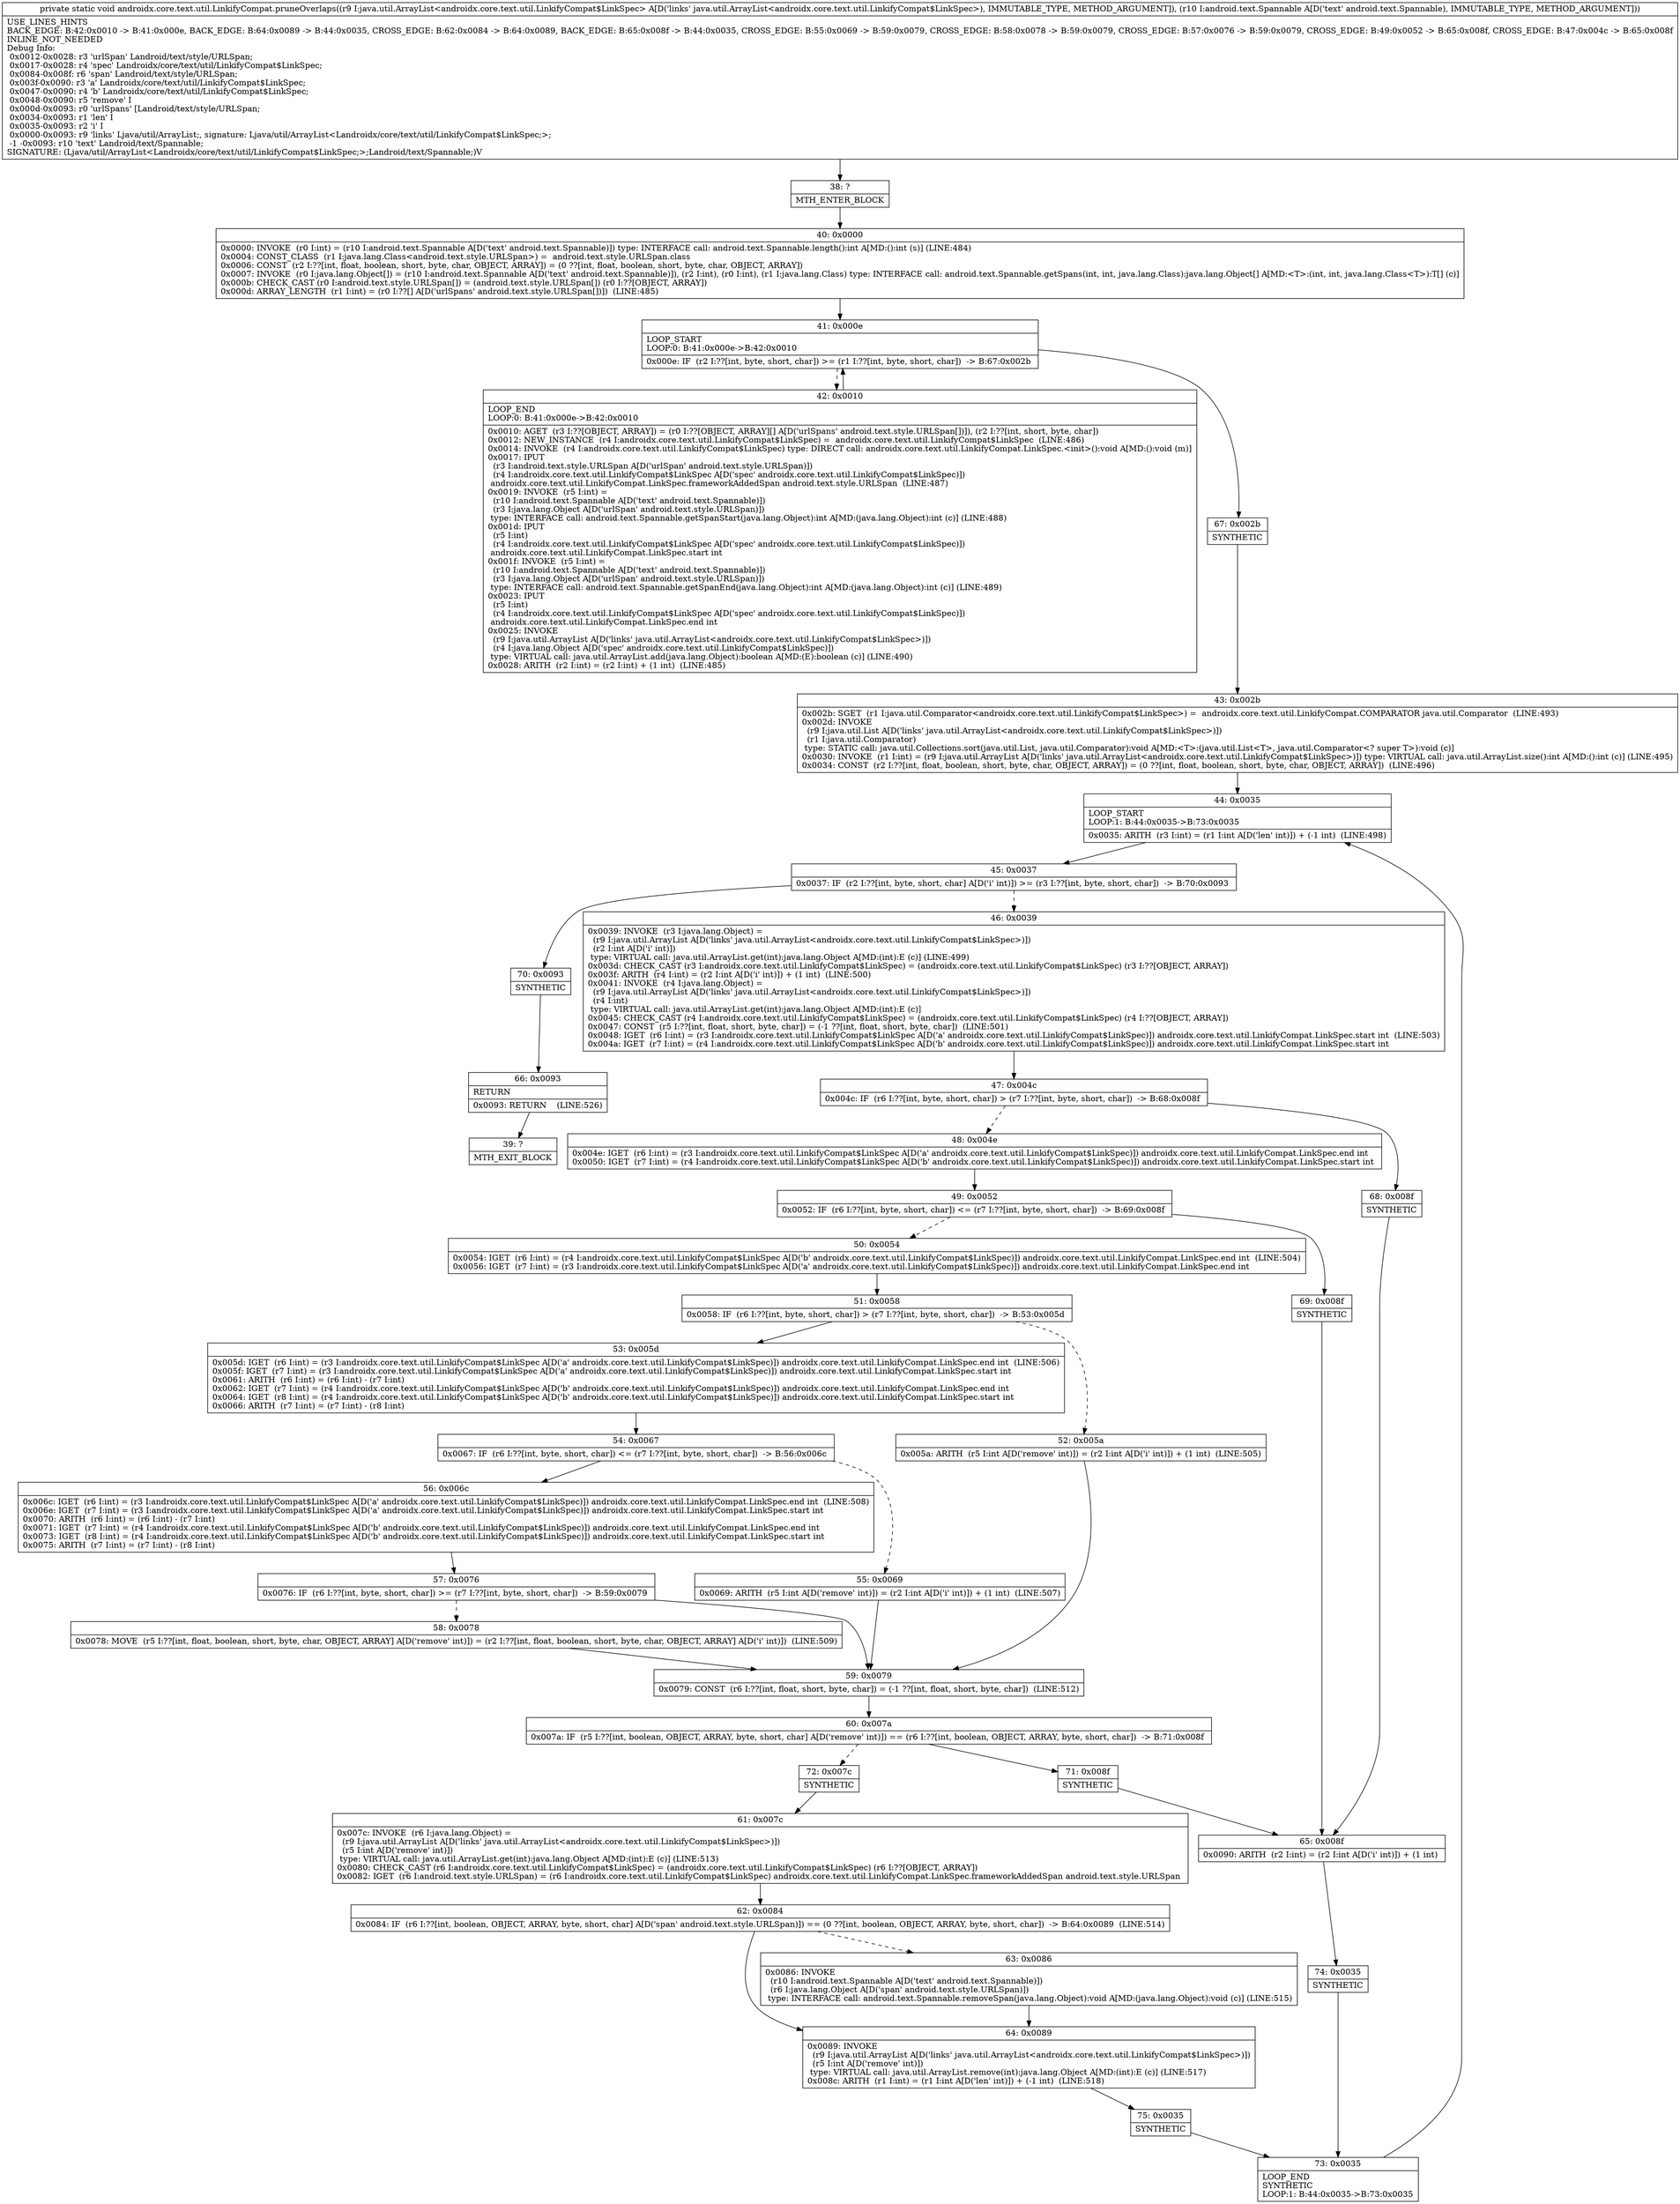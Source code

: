 digraph "CFG forandroidx.core.text.util.LinkifyCompat.pruneOverlaps(Ljava\/util\/ArrayList;Landroid\/text\/Spannable;)V" {
Node_38 [shape=record,label="{38\:\ ?|MTH_ENTER_BLOCK\l}"];
Node_40 [shape=record,label="{40\:\ 0x0000|0x0000: INVOKE  (r0 I:int) = (r10 I:android.text.Spannable A[D('text' android.text.Spannable)]) type: INTERFACE call: android.text.Spannable.length():int A[MD:():int (s)] (LINE:484)\l0x0004: CONST_CLASS  (r1 I:java.lang.Class\<android.text.style.URLSpan\>) =  android.text.style.URLSpan.class \l0x0006: CONST  (r2 I:??[int, float, boolean, short, byte, char, OBJECT, ARRAY]) = (0 ??[int, float, boolean, short, byte, char, OBJECT, ARRAY]) \l0x0007: INVOKE  (r0 I:java.lang.Object[]) = (r10 I:android.text.Spannable A[D('text' android.text.Spannable)]), (r2 I:int), (r0 I:int), (r1 I:java.lang.Class) type: INTERFACE call: android.text.Spannable.getSpans(int, int, java.lang.Class):java.lang.Object[] A[MD:\<T\>:(int, int, java.lang.Class\<T\>):T[] (c)]\l0x000b: CHECK_CAST (r0 I:android.text.style.URLSpan[]) = (android.text.style.URLSpan[]) (r0 I:??[OBJECT, ARRAY]) \l0x000d: ARRAY_LENGTH  (r1 I:int) = (r0 I:??[] A[D('urlSpans' android.text.style.URLSpan[])])  (LINE:485)\l}"];
Node_41 [shape=record,label="{41\:\ 0x000e|LOOP_START\lLOOP:0: B:41:0x000e\-\>B:42:0x0010\l|0x000e: IF  (r2 I:??[int, byte, short, char]) \>= (r1 I:??[int, byte, short, char])  \-\> B:67:0x002b \l}"];
Node_42 [shape=record,label="{42\:\ 0x0010|LOOP_END\lLOOP:0: B:41:0x000e\-\>B:42:0x0010\l|0x0010: AGET  (r3 I:??[OBJECT, ARRAY]) = (r0 I:??[OBJECT, ARRAY][] A[D('urlSpans' android.text.style.URLSpan[])]), (r2 I:??[int, short, byte, char]) \l0x0012: NEW_INSTANCE  (r4 I:androidx.core.text.util.LinkifyCompat$LinkSpec) =  androidx.core.text.util.LinkifyCompat$LinkSpec  (LINE:486)\l0x0014: INVOKE  (r4 I:androidx.core.text.util.LinkifyCompat$LinkSpec) type: DIRECT call: androidx.core.text.util.LinkifyCompat.LinkSpec.\<init\>():void A[MD:():void (m)]\l0x0017: IPUT  \l  (r3 I:android.text.style.URLSpan A[D('urlSpan' android.text.style.URLSpan)])\l  (r4 I:androidx.core.text.util.LinkifyCompat$LinkSpec A[D('spec' androidx.core.text.util.LinkifyCompat$LinkSpec)])\l androidx.core.text.util.LinkifyCompat.LinkSpec.frameworkAddedSpan android.text.style.URLSpan  (LINE:487)\l0x0019: INVOKE  (r5 I:int) = \l  (r10 I:android.text.Spannable A[D('text' android.text.Spannable)])\l  (r3 I:java.lang.Object A[D('urlSpan' android.text.style.URLSpan)])\l type: INTERFACE call: android.text.Spannable.getSpanStart(java.lang.Object):int A[MD:(java.lang.Object):int (c)] (LINE:488)\l0x001d: IPUT  \l  (r5 I:int)\l  (r4 I:androidx.core.text.util.LinkifyCompat$LinkSpec A[D('spec' androidx.core.text.util.LinkifyCompat$LinkSpec)])\l androidx.core.text.util.LinkifyCompat.LinkSpec.start int \l0x001f: INVOKE  (r5 I:int) = \l  (r10 I:android.text.Spannable A[D('text' android.text.Spannable)])\l  (r3 I:java.lang.Object A[D('urlSpan' android.text.style.URLSpan)])\l type: INTERFACE call: android.text.Spannable.getSpanEnd(java.lang.Object):int A[MD:(java.lang.Object):int (c)] (LINE:489)\l0x0023: IPUT  \l  (r5 I:int)\l  (r4 I:androidx.core.text.util.LinkifyCompat$LinkSpec A[D('spec' androidx.core.text.util.LinkifyCompat$LinkSpec)])\l androidx.core.text.util.LinkifyCompat.LinkSpec.end int \l0x0025: INVOKE  \l  (r9 I:java.util.ArrayList A[D('links' java.util.ArrayList\<androidx.core.text.util.LinkifyCompat$LinkSpec\>)])\l  (r4 I:java.lang.Object A[D('spec' androidx.core.text.util.LinkifyCompat$LinkSpec)])\l type: VIRTUAL call: java.util.ArrayList.add(java.lang.Object):boolean A[MD:(E):boolean (c)] (LINE:490)\l0x0028: ARITH  (r2 I:int) = (r2 I:int) + (1 int)  (LINE:485)\l}"];
Node_67 [shape=record,label="{67\:\ 0x002b|SYNTHETIC\l}"];
Node_43 [shape=record,label="{43\:\ 0x002b|0x002b: SGET  (r1 I:java.util.Comparator\<androidx.core.text.util.LinkifyCompat$LinkSpec\>) =  androidx.core.text.util.LinkifyCompat.COMPARATOR java.util.Comparator  (LINE:493)\l0x002d: INVOKE  \l  (r9 I:java.util.List A[D('links' java.util.ArrayList\<androidx.core.text.util.LinkifyCompat$LinkSpec\>)])\l  (r1 I:java.util.Comparator)\l type: STATIC call: java.util.Collections.sort(java.util.List, java.util.Comparator):void A[MD:\<T\>:(java.util.List\<T\>, java.util.Comparator\<? super T\>):void (c)]\l0x0030: INVOKE  (r1 I:int) = (r9 I:java.util.ArrayList A[D('links' java.util.ArrayList\<androidx.core.text.util.LinkifyCompat$LinkSpec\>)]) type: VIRTUAL call: java.util.ArrayList.size():int A[MD:():int (c)] (LINE:495)\l0x0034: CONST  (r2 I:??[int, float, boolean, short, byte, char, OBJECT, ARRAY]) = (0 ??[int, float, boolean, short, byte, char, OBJECT, ARRAY])  (LINE:496)\l}"];
Node_44 [shape=record,label="{44\:\ 0x0035|LOOP_START\lLOOP:1: B:44:0x0035\-\>B:73:0x0035\l|0x0035: ARITH  (r3 I:int) = (r1 I:int A[D('len' int)]) + (\-1 int)  (LINE:498)\l}"];
Node_45 [shape=record,label="{45\:\ 0x0037|0x0037: IF  (r2 I:??[int, byte, short, char] A[D('i' int)]) \>= (r3 I:??[int, byte, short, char])  \-\> B:70:0x0093 \l}"];
Node_46 [shape=record,label="{46\:\ 0x0039|0x0039: INVOKE  (r3 I:java.lang.Object) = \l  (r9 I:java.util.ArrayList A[D('links' java.util.ArrayList\<androidx.core.text.util.LinkifyCompat$LinkSpec\>)])\l  (r2 I:int A[D('i' int)])\l type: VIRTUAL call: java.util.ArrayList.get(int):java.lang.Object A[MD:(int):E (c)] (LINE:499)\l0x003d: CHECK_CAST (r3 I:androidx.core.text.util.LinkifyCompat$LinkSpec) = (androidx.core.text.util.LinkifyCompat$LinkSpec) (r3 I:??[OBJECT, ARRAY]) \l0x003f: ARITH  (r4 I:int) = (r2 I:int A[D('i' int)]) + (1 int)  (LINE:500)\l0x0041: INVOKE  (r4 I:java.lang.Object) = \l  (r9 I:java.util.ArrayList A[D('links' java.util.ArrayList\<androidx.core.text.util.LinkifyCompat$LinkSpec\>)])\l  (r4 I:int)\l type: VIRTUAL call: java.util.ArrayList.get(int):java.lang.Object A[MD:(int):E (c)]\l0x0045: CHECK_CAST (r4 I:androidx.core.text.util.LinkifyCompat$LinkSpec) = (androidx.core.text.util.LinkifyCompat$LinkSpec) (r4 I:??[OBJECT, ARRAY]) \l0x0047: CONST  (r5 I:??[int, float, short, byte, char]) = (\-1 ??[int, float, short, byte, char])  (LINE:501)\l0x0048: IGET  (r6 I:int) = (r3 I:androidx.core.text.util.LinkifyCompat$LinkSpec A[D('a' androidx.core.text.util.LinkifyCompat$LinkSpec)]) androidx.core.text.util.LinkifyCompat.LinkSpec.start int  (LINE:503)\l0x004a: IGET  (r7 I:int) = (r4 I:androidx.core.text.util.LinkifyCompat$LinkSpec A[D('b' androidx.core.text.util.LinkifyCompat$LinkSpec)]) androidx.core.text.util.LinkifyCompat.LinkSpec.start int \l}"];
Node_47 [shape=record,label="{47\:\ 0x004c|0x004c: IF  (r6 I:??[int, byte, short, char]) \> (r7 I:??[int, byte, short, char])  \-\> B:68:0x008f \l}"];
Node_48 [shape=record,label="{48\:\ 0x004e|0x004e: IGET  (r6 I:int) = (r3 I:androidx.core.text.util.LinkifyCompat$LinkSpec A[D('a' androidx.core.text.util.LinkifyCompat$LinkSpec)]) androidx.core.text.util.LinkifyCompat.LinkSpec.end int \l0x0050: IGET  (r7 I:int) = (r4 I:androidx.core.text.util.LinkifyCompat$LinkSpec A[D('b' androidx.core.text.util.LinkifyCompat$LinkSpec)]) androidx.core.text.util.LinkifyCompat.LinkSpec.start int \l}"];
Node_49 [shape=record,label="{49\:\ 0x0052|0x0052: IF  (r6 I:??[int, byte, short, char]) \<= (r7 I:??[int, byte, short, char])  \-\> B:69:0x008f \l}"];
Node_50 [shape=record,label="{50\:\ 0x0054|0x0054: IGET  (r6 I:int) = (r4 I:androidx.core.text.util.LinkifyCompat$LinkSpec A[D('b' androidx.core.text.util.LinkifyCompat$LinkSpec)]) androidx.core.text.util.LinkifyCompat.LinkSpec.end int  (LINE:504)\l0x0056: IGET  (r7 I:int) = (r3 I:androidx.core.text.util.LinkifyCompat$LinkSpec A[D('a' androidx.core.text.util.LinkifyCompat$LinkSpec)]) androidx.core.text.util.LinkifyCompat.LinkSpec.end int \l}"];
Node_51 [shape=record,label="{51\:\ 0x0058|0x0058: IF  (r6 I:??[int, byte, short, char]) \> (r7 I:??[int, byte, short, char])  \-\> B:53:0x005d \l}"];
Node_52 [shape=record,label="{52\:\ 0x005a|0x005a: ARITH  (r5 I:int A[D('remove' int)]) = (r2 I:int A[D('i' int)]) + (1 int)  (LINE:505)\l}"];
Node_59 [shape=record,label="{59\:\ 0x0079|0x0079: CONST  (r6 I:??[int, float, short, byte, char]) = (\-1 ??[int, float, short, byte, char])  (LINE:512)\l}"];
Node_60 [shape=record,label="{60\:\ 0x007a|0x007a: IF  (r5 I:??[int, boolean, OBJECT, ARRAY, byte, short, char] A[D('remove' int)]) == (r6 I:??[int, boolean, OBJECT, ARRAY, byte, short, char])  \-\> B:71:0x008f \l}"];
Node_71 [shape=record,label="{71\:\ 0x008f|SYNTHETIC\l}"];
Node_65 [shape=record,label="{65\:\ 0x008f|0x0090: ARITH  (r2 I:int) = (r2 I:int A[D('i' int)]) + (1 int) \l}"];
Node_74 [shape=record,label="{74\:\ 0x0035|SYNTHETIC\l}"];
Node_73 [shape=record,label="{73\:\ 0x0035|LOOP_END\lSYNTHETIC\lLOOP:1: B:44:0x0035\-\>B:73:0x0035\l}"];
Node_72 [shape=record,label="{72\:\ 0x007c|SYNTHETIC\l}"];
Node_61 [shape=record,label="{61\:\ 0x007c|0x007c: INVOKE  (r6 I:java.lang.Object) = \l  (r9 I:java.util.ArrayList A[D('links' java.util.ArrayList\<androidx.core.text.util.LinkifyCompat$LinkSpec\>)])\l  (r5 I:int A[D('remove' int)])\l type: VIRTUAL call: java.util.ArrayList.get(int):java.lang.Object A[MD:(int):E (c)] (LINE:513)\l0x0080: CHECK_CAST (r6 I:androidx.core.text.util.LinkifyCompat$LinkSpec) = (androidx.core.text.util.LinkifyCompat$LinkSpec) (r6 I:??[OBJECT, ARRAY]) \l0x0082: IGET  (r6 I:android.text.style.URLSpan) = (r6 I:androidx.core.text.util.LinkifyCompat$LinkSpec) androidx.core.text.util.LinkifyCompat.LinkSpec.frameworkAddedSpan android.text.style.URLSpan \l}"];
Node_62 [shape=record,label="{62\:\ 0x0084|0x0084: IF  (r6 I:??[int, boolean, OBJECT, ARRAY, byte, short, char] A[D('span' android.text.style.URLSpan)]) == (0 ??[int, boolean, OBJECT, ARRAY, byte, short, char])  \-\> B:64:0x0089  (LINE:514)\l}"];
Node_63 [shape=record,label="{63\:\ 0x0086|0x0086: INVOKE  \l  (r10 I:android.text.Spannable A[D('text' android.text.Spannable)])\l  (r6 I:java.lang.Object A[D('span' android.text.style.URLSpan)])\l type: INTERFACE call: android.text.Spannable.removeSpan(java.lang.Object):void A[MD:(java.lang.Object):void (c)] (LINE:515)\l}"];
Node_64 [shape=record,label="{64\:\ 0x0089|0x0089: INVOKE  \l  (r9 I:java.util.ArrayList A[D('links' java.util.ArrayList\<androidx.core.text.util.LinkifyCompat$LinkSpec\>)])\l  (r5 I:int A[D('remove' int)])\l type: VIRTUAL call: java.util.ArrayList.remove(int):java.lang.Object A[MD:(int):E (c)] (LINE:517)\l0x008c: ARITH  (r1 I:int) = (r1 I:int A[D('len' int)]) + (\-1 int)  (LINE:518)\l}"];
Node_75 [shape=record,label="{75\:\ 0x0035|SYNTHETIC\l}"];
Node_53 [shape=record,label="{53\:\ 0x005d|0x005d: IGET  (r6 I:int) = (r3 I:androidx.core.text.util.LinkifyCompat$LinkSpec A[D('a' androidx.core.text.util.LinkifyCompat$LinkSpec)]) androidx.core.text.util.LinkifyCompat.LinkSpec.end int  (LINE:506)\l0x005f: IGET  (r7 I:int) = (r3 I:androidx.core.text.util.LinkifyCompat$LinkSpec A[D('a' androidx.core.text.util.LinkifyCompat$LinkSpec)]) androidx.core.text.util.LinkifyCompat.LinkSpec.start int \l0x0061: ARITH  (r6 I:int) = (r6 I:int) \- (r7 I:int) \l0x0062: IGET  (r7 I:int) = (r4 I:androidx.core.text.util.LinkifyCompat$LinkSpec A[D('b' androidx.core.text.util.LinkifyCompat$LinkSpec)]) androidx.core.text.util.LinkifyCompat.LinkSpec.end int \l0x0064: IGET  (r8 I:int) = (r4 I:androidx.core.text.util.LinkifyCompat$LinkSpec A[D('b' androidx.core.text.util.LinkifyCompat$LinkSpec)]) androidx.core.text.util.LinkifyCompat.LinkSpec.start int \l0x0066: ARITH  (r7 I:int) = (r7 I:int) \- (r8 I:int) \l}"];
Node_54 [shape=record,label="{54\:\ 0x0067|0x0067: IF  (r6 I:??[int, byte, short, char]) \<= (r7 I:??[int, byte, short, char])  \-\> B:56:0x006c \l}"];
Node_55 [shape=record,label="{55\:\ 0x0069|0x0069: ARITH  (r5 I:int A[D('remove' int)]) = (r2 I:int A[D('i' int)]) + (1 int)  (LINE:507)\l}"];
Node_56 [shape=record,label="{56\:\ 0x006c|0x006c: IGET  (r6 I:int) = (r3 I:androidx.core.text.util.LinkifyCompat$LinkSpec A[D('a' androidx.core.text.util.LinkifyCompat$LinkSpec)]) androidx.core.text.util.LinkifyCompat.LinkSpec.end int  (LINE:508)\l0x006e: IGET  (r7 I:int) = (r3 I:androidx.core.text.util.LinkifyCompat$LinkSpec A[D('a' androidx.core.text.util.LinkifyCompat$LinkSpec)]) androidx.core.text.util.LinkifyCompat.LinkSpec.start int \l0x0070: ARITH  (r6 I:int) = (r6 I:int) \- (r7 I:int) \l0x0071: IGET  (r7 I:int) = (r4 I:androidx.core.text.util.LinkifyCompat$LinkSpec A[D('b' androidx.core.text.util.LinkifyCompat$LinkSpec)]) androidx.core.text.util.LinkifyCompat.LinkSpec.end int \l0x0073: IGET  (r8 I:int) = (r4 I:androidx.core.text.util.LinkifyCompat$LinkSpec A[D('b' androidx.core.text.util.LinkifyCompat$LinkSpec)]) androidx.core.text.util.LinkifyCompat.LinkSpec.start int \l0x0075: ARITH  (r7 I:int) = (r7 I:int) \- (r8 I:int) \l}"];
Node_57 [shape=record,label="{57\:\ 0x0076|0x0076: IF  (r6 I:??[int, byte, short, char]) \>= (r7 I:??[int, byte, short, char])  \-\> B:59:0x0079 \l}"];
Node_58 [shape=record,label="{58\:\ 0x0078|0x0078: MOVE  (r5 I:??[int, float, boolean, short, byte, char, OBJECT, ARRAY] A[D('remove' int)]) = (r2 I:??[int, float, boolean, short, byte, char, OBJECT, ARRAY] A[D('i' int)])  (LINE:509)\l}"];
Node_69 [shape=record,label="{69\:\ 0x008f|SYNTHETIC\l}"];
Node_68 [shape=record,label="{68\:\ 0x008f|SYNTHETIC\l}"];
Node_70 [shape=record,label="{70\:\ 0x0093|SYNTHETIC\l}"];
Node_66 [shape=record,label="{66\:\ 0x0093|RETURN\l|0x0093: RETURN    (LINE:526)\l}"];
Node_39 [shape=record,label="{39\:\ ?|MTH_EXIT_BLOCK\l}"];
MethodNode[shape=record,label="{private static void androidx.core.text.util.LinkifyCompat.pruneOverlaps((r9 I:java.util.ArrayList\<androidx.core.text.util.LinkifyCompat$LinkSpec\> A[D('links' java.util.ArrayList\<androidx.core.text.util.LinkifyCompat$LinkSpec\>), IMMUTABLE_TYPE, METHOD_ARGUMENT]), (r10 I:android.text.Spannable A[D('text' android.text.Spannable), IMMUTABLE_TYPE, METHOD_ARGUMENT]))  | USE_LINES_HINTS\lBACK_EDGE: B:42:0x0010 \-\> B:41:0x000e, BACK_EDGE: B:64:0x0089 \-\> B:44:0x0035, CROSS_EDGE: B:62:0x0084 \-\> B:64:0x0089, BACK_EDGE: B:65:0x008f \-\> B:44:0x0035, CROSS_EDGE: B:55:0x0069 \-\> B:59:0x0079, CROSS_EDGE: B:58:0x0078 \-\> B:59:0x0079, CROSS_EDGE: B:57:0x0076 \-\> B:59:0x0079, CROSS_EDGE: B:49:0x0052 \-\> B:65:0x008f, CROSS_EDGE: B:47:0x004c \-\> B:65:0x008f\lINLINE_NOT_NEEDED\lDebug Info:\l  0x0012\-0x0028: r3 'urlSpan' Landroid\/text\/style\/URLSpan;\l  0x0017\-0x0028: r4 'spec' Landroidx\/core\/text\/util\/LinkifyCompat$LinkSpec;\l  0x0084\-0x008f: r6 'span' Landroid\/text\/style\/URLSpan;\l  0x003f\-0x0090: r3 'a' Landroidx\/core\/text\/util\/LinkifyCompat$LinkSpec;\l  0x0047\-0x0090: r4 'b' Landroidx\/core\/text\/util\/LinkifyCompat$LinkSpec;\l  0x0048\-0x0090: r5 'remove' I\l  0x000d\-0x0093: r0 'urlSpans' [Landroid\/text\/style\/URLSpan;\l  0x0034\-0x0093: r1 'len' I\l  0x0035\-0x0093: r2 'i' I\l  0x0000\-0x0093: r9 'links' Ljava\/util\/ArrayList;, signature: Ljava\/util\/ArrayList\<Landroidx\/core\/text\/util\/LinkifyCompat$LinkSpec;\>;\l  \-1 \-0x0093: r10 'text' Landroid\/text\/Spannable;\lSIGNATURE: (Ljava\/util\/ArrayList\<Landroidx\/core\/text\/util\/LinkifyCompat$LinkSpec;\>;Landroid\/text\/Spannable;)V\l}"];
MethodNode -> Node_38;Node_38 -> Node_40;
Node_40 -> Node_41;
Node_41 -> Node_42[style=dashed];
Node_41 -> Node_67;
Node_42 -> Node_41;
Node_67 -> Node_43;
Node_43 -> Node_44;
Node_44 -> Node_45;
Node_45 -> Node_46[style=dashed];
Node_45 -> Node_70;
Node_46 -> Node_47;
Node_47 -> Node_48[style=dashed];
Node_47 -> Node_68;
Node_48 -> Node_49;
Node_49 -> Node_50[style=dashed];
Node_49 -> Node_69;
Node_50 -> Node_51;
Node_51 -> Node_52[style=dashed];
Node_51 -> Node_53;
Node_52 -> Node_59;
Node_59 -> Node_60;
Node_60 -> Node_71;
Node_60 -> Node_72[style=dashed];
Node_71 -> Node_65;
Node_65 -> Node_74;
Node_74 -> Node_73;
Node_73 -> Node_44;
Node_72 -> Node_61;
Node_61 -> Node_62;
Node_62 -> Node_63[style=dashed];
Node_62 -> Node_64;
Node_63 -> Node_64;
Node_64 -> Node_75;
Node_75 -> Node_73;
Node_53 -> Node_54;
Node_54 -> Node_55[style=dashed];
Node_54 -> Node_56;
Node_55 -> Node_59;
Node_56 -> Node_57;
Node_57 -> Node_58[style=dashed];
Node_57 -> Node_59;
Node_58 -> Node_59;
Node_69 -> Node_65;
Node_68 -> Node_65;
Node_70 -> Node_66;
Node_66 -> Node_39;
}

